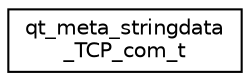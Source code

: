 digraph "Graphical Class Hierarchy"
{
  edge [fontname="Helvetica",fontsize="10",labelfontname="Helvetica",labelfontsize="10"];
  node [fontname="Helvetica",fontsize="10",shape=record];
  rankdir="LR";
  Node1 [label="qt_meta_stringdata\l_TCP_com_t",height=0.2,width=0.4,color="black", fillcolor="white", style="filled",URL="$structqt__meta__stringdata___t_c_p__com__t.html"];
}
